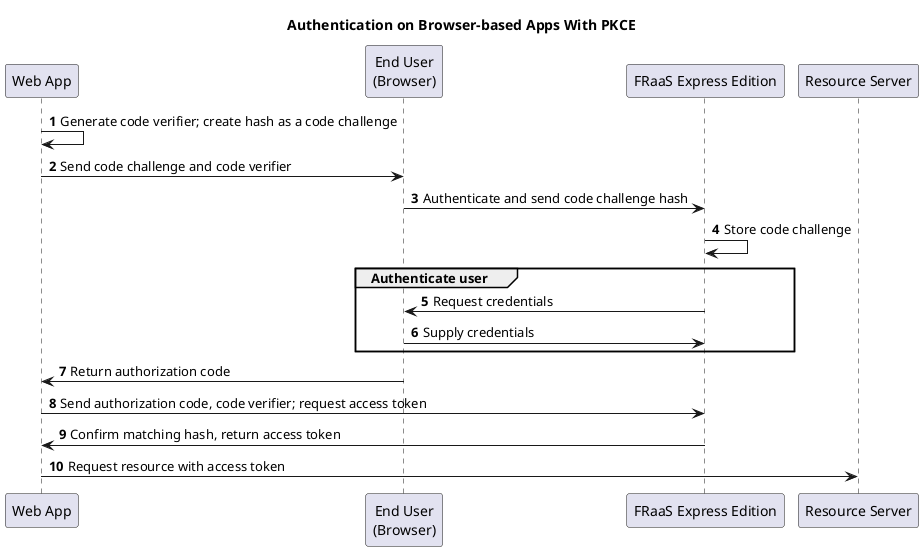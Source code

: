 @startuml

title Authentication on Browser-based Apps With PKCE 
autonumber

participant "Web App" as Client
participant "End User\n(Browser)" as User
participant "FRaaS Express Edition" as Provider
participant "Resource Server" as Resource

Client->Client: Generate code verifier; create hash as a code challenge

Client->User: Send code challenge and code verifier

User->Provider: Authenticate and send code challenge hash

Provider->Provider: Store code challenge
group Authenticate user
  Provider->User: Request credentials
  User->Provider: Supply credentials
end

User->Client: Return authorization code

Client->Provider: Send authorization code, code verifier; request access token

Provider->Client: Confirm matching hash, return access token

Client->Resource: Request resource with access token


@enduml